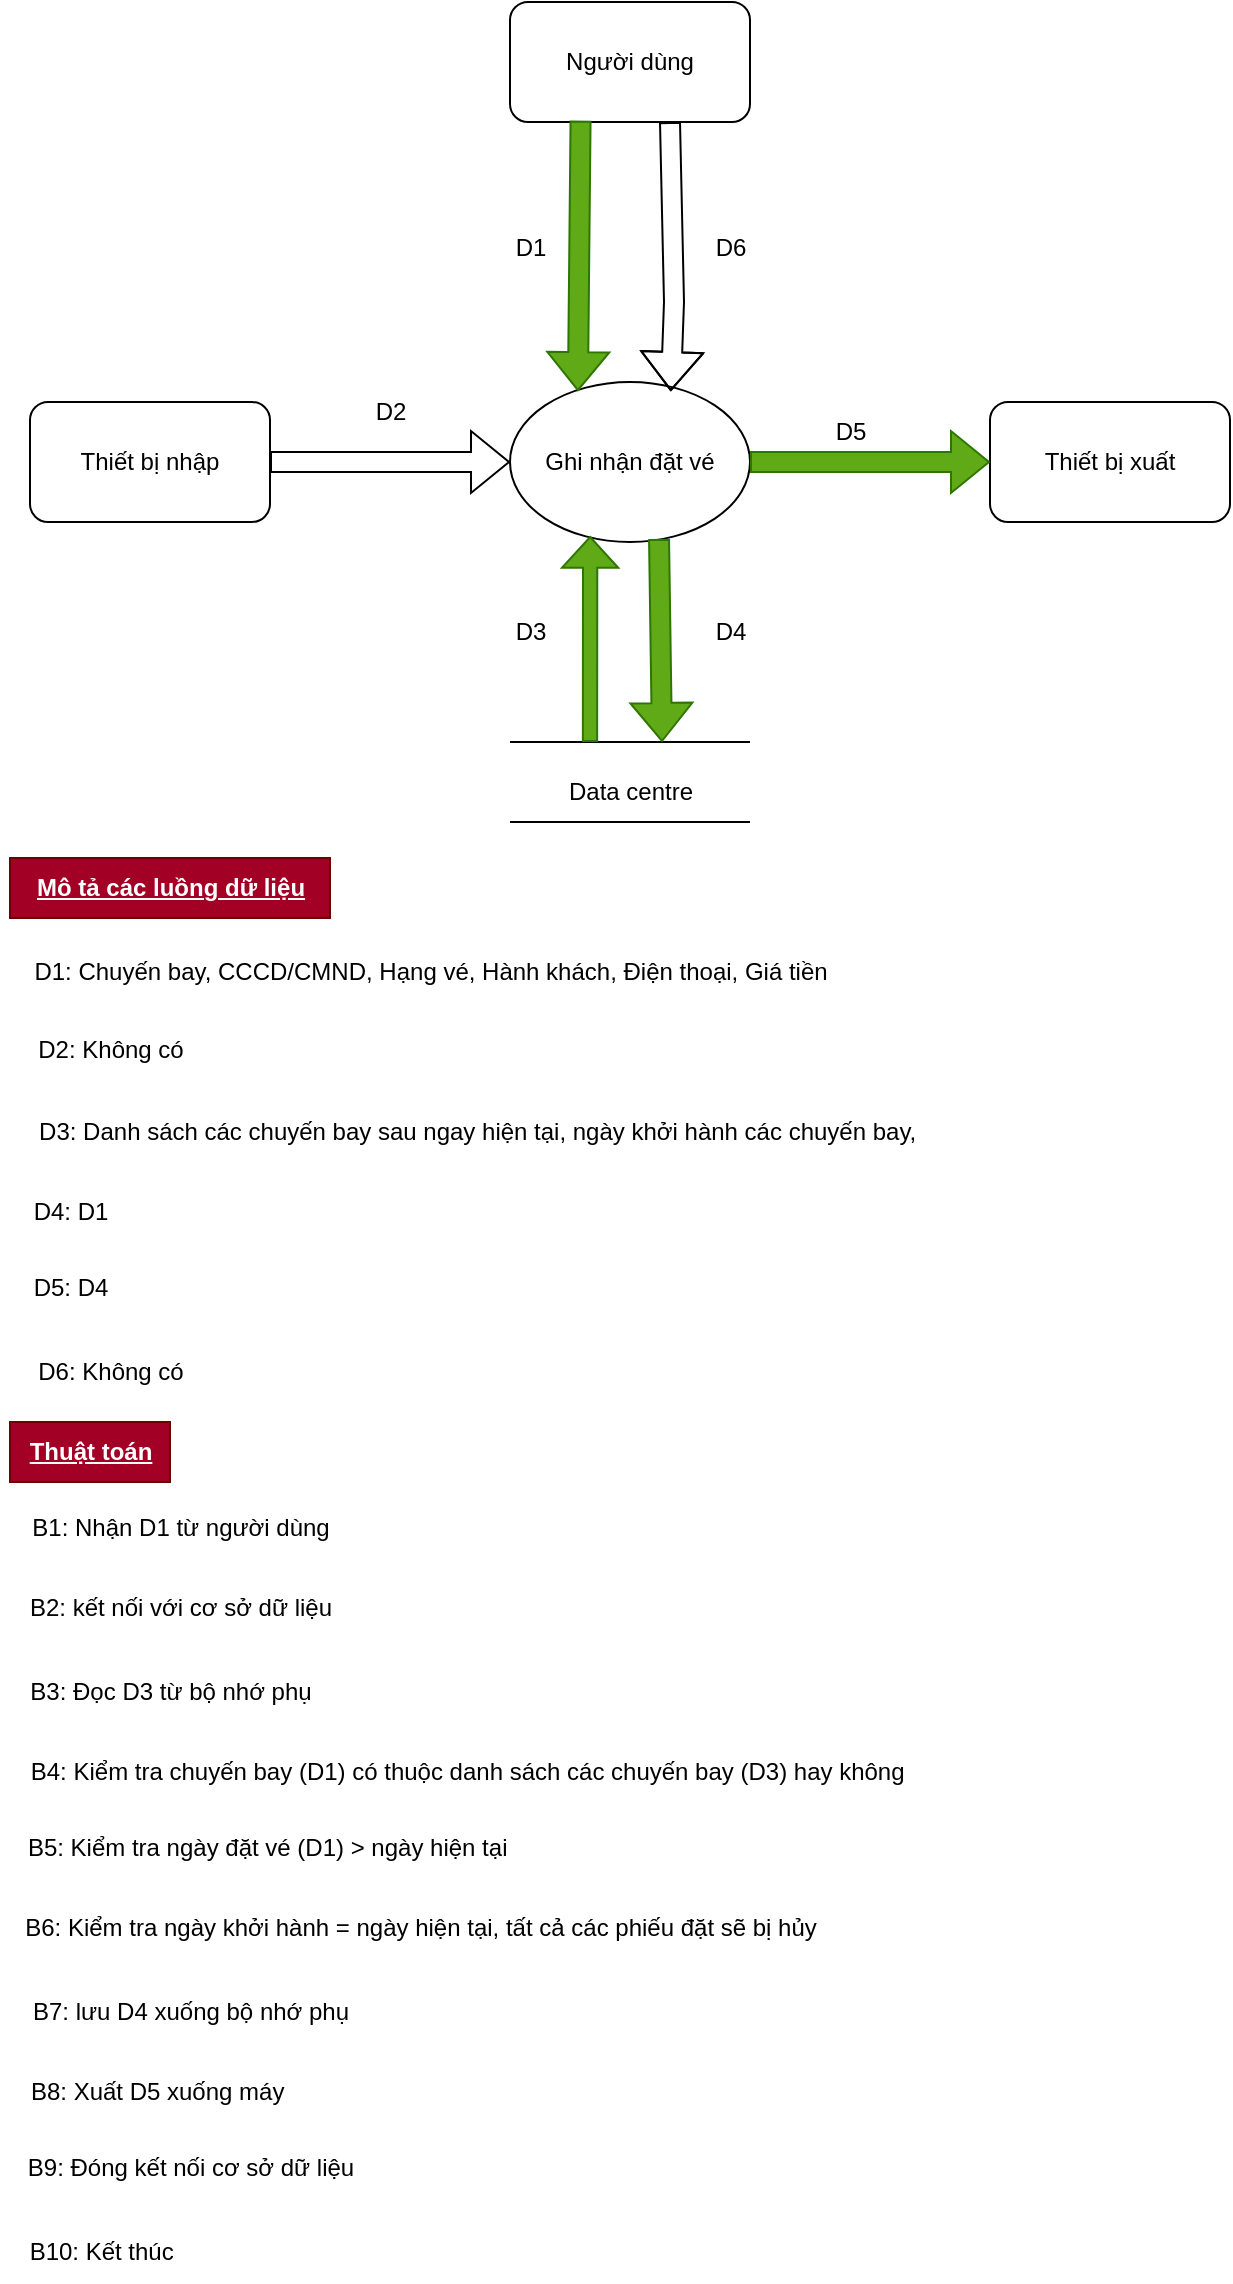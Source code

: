 <mxfile version="23.1.5" type="device">
  <diagram name="Page-1" id="ERcGBdOeoa0EKov4Dhyk">
    <mxGraphModel dx="1050" dy="621" grid="1" gridSize="10" guides="1" tooltips="1" connect="1" arrows="1" fold="1" page="1" pageScale="1" pageWidth="850" pageHeight="1100" math="0" shadow="0">
      <root>
        <mxCell id="0" />
        <mxCell id="1" parent="0" />
        <mxCell id="0HJ5qdZpC-n_4IhRVBek-1" value="Ghi nhận đặt vé" style="ellipse;whiteSpace=wrap;html=1;" parent="1" vertex="1">
          <mxGeometry x="360" y="260" width="120" height="80" as="geometry" />
        </mxCell>
        <mxCell id="0HJ5qdZpC-n_4IhRVBek-2" value="Người dùng" style="rounded=1;whiteSpace=wrap;html=1;" parent="1" vertex="1">
          <mxGeometry x="360" y="70" width="120" height="60" as="geometry" />
        </mxCell>
        <mxCell id="0HJ5qdZpC-n_4IhRVBek-3" value="Thiết bị nhập" style="rounded=1;whiteSpace=wrap;html=1;" parent="1" vertex="1">
          <mxGeometry x="120" y="270" width="120" height="60" as="geometry" />
        </mxCell>
        <mxCell id="0HJ5qdZpC-n_4IhRVBek-4" value="Thiết bị xuất" style="rounded=1;whiteSpace=wrap;html=1;" parent="1" vertex="1">
          <mxGeometry x="600" y="270" width="120" height="60" as="geometry" />
        </mxCell>
        <mxCell id="0HJ5qdZpC-n_4IhRVBek-6" value="" style="shape=flexArrow;endArrow=classic;html=1;rounded=0;exitX=0.294;exitY=0.989;exitDx=0;exitDy=0;entryX=0.283;entryY=0.057;entryDx=0;entryDy=0;entryPerimeter=0;exitPerimeter=0;fillColor=#60a917;strokeColor=#2D7600;" parent="1" source="0HJ5qdZpC-n_4IhRVBek-2" target="0HJ5qdZpC-n_4IhRVBek-1" edge="1">
          <mxGeometry width="50" height="50" relative="1" as="geometry">
            <mxPoint x="400" y="330" as="sourcePoint" />
            <mxPoint x="450" y="280" as="targetPoint" />
          </mxGeometry>
        </mxCell>
        <mxCell id="0HJ5qdZpC-n_4IhRVBek-7" value="" style="shape=flexArrow;endArrow=classic;html=1;rounded=0;entryX=0.67;entryY=0.057;entryDx=0;entryDy=0;entryPerimeter=0;" parent="1" target="0HJ5qdZpC-n_4IhRVBek-1" edge="1">
          <mxGeometry width="50" height="50" relative="1" as="geometry">
            <mxPoint x="440" y="130" as="sourcePoint" />
            <mxPoint x="450" y="280" as="targetPoint" />
            <Array as="points">
              <mxPoint x="442" y="220" />
            </Array>
          </mxGeometry>
        </mxCell>
        <mxCell id="0HJ5qdZpC-n_4IhRVBek-8" value="" style="shape=flexArrow;endArrow=classic;html=1;rounded=0;entryX=0;entryY=0.5;entryDx=0;entryDy=0;exitX=1;exitY=0.5;exitDx=0;exitDy=0;fillColor=#60a917;strokeColor=#2D7600;" parent="1" source="0HJ5qdZpC-n_4IhRVBek-1" target="0HJ5qdZpC-n_4IhRVBek-4" edge="1">
          <mxGeometry width="50" height="50" relative="1" as="geometry">
            <mxPoint x="320" y="360" as="sourcePoint" />
            <mxPoint x="370" y="310" as="targetPoint" />
          </mxGeometry>
        </mxCell>
        <mxCell id="0HJ5qdZpC-n_4IhRVBek-9" value="" style="shape=flexArrow;endArrow=classic;html=1;rounded=0;entryX=0;entryY=0.5;entryDx=0;entryDy=0;exitX=1;exitY=0.5;exitDx=0;exitDy=0;" parent="1" source="0HJ5qdZpC-n_4IhRVBek-3" target="0HJ5qdZpC-n_4IhRVBek-1" edge="1">
          <mxGeometry width="50" height="50" relative="1" as="geometry">
            <mxPoint x="320" y="360" as="sourcePoint" />
            <mxPoint x="370" y="310" as="targetPoint" />
          </mxGeometry>
        </mxCell>
        <mxCell id="0HJ5qdZpC-n_4IhRVBek-10" value="" style="endArrow=none;html=1;rounded=0;" parent="1" edge="1">
          <mxGeometry width="50" height="50" relative="1" as="geometry">
            <mxPoint x="360" y="440" as="sourcePoint" />
            <mxPoint x="480" y="440" as="targetPoint" />
          </mxGeometry>
        </mxCell>
        <mxCell id="0HJ5qdZpC-n_4IhRVBek-11" value="" style="endArrow=none;html=1;rounded=0;" parent="1" edge="1">
          <mxGeometry width="50" height="50" relative="1" as="geometry">
            <mxPoint x="360" y="480" as="sourcePoint" />
            <mxPoint x="480" y="480" as="targetPoint" />
          </mxGeometry>
        </mxCell>
        <mxCell id="0HJ5qdZpC-n_4IhRVBek-12" value="" style="shape=flexArrow;endArrow=classic;html=1;rounded=0;width=7.143;endSize=4.771;entryX=0.334;entryY=0.963;entryDx=0;entryDy=0;entryPerimeter=0;fillColor=#60a917;strokeColor=#2D7600;" parent="1" target="0HJ5qdZpC-n_4IhRVBek-1" edge="1">
          <mxGeometry width="50" height="50" relative="1" as="geometry">
            <mxPoint x="400" y="440" as="sourcePoint" />
            <mxPoint x="400" y="340" as="targetPoint" />
          </mxGeometry>
        </mxCell>
        <mxCell id="0HJ5qdZpC-n_4IhRVBek-13" value="" style="shape=flexArrow;endArrow=classic;html=1;rounded=0;exitX=0.621;exitY=0.981;exitDx=0;exitDy=0;exitPerimeter=0;fillColor=#60a917;strokeColor=#2D7600;" parent="1" source="0HJ5qdZpC-n_4IhRVBek-1" edge="1">
          <mxGeometry width="50" height="50" relative="1" as="geometry">
            <mxPoint x="436" y="341" as="sourcePoint" />
            <mxPoint x="436" y="440" as="targetPoint" />
          </mxGeometry>
        </mxCell>
        <mxCell id="0HJ5qdZpC-n_4IhRVBek-14" value="D1" style="text;html=1;align=center;verticalAlign=middle;resizable=0;points=[];autosize=1;strokeColor=none;fillColor=none;" parent="1" vertex="1">
          <mxGeometry x="350" y="178" width="40" height="30" as="geometry" />
        </mxCell>
        <mxCell id="0HJ5qdZpC-n_4IhRVBek-15" value="D6" style="text;html=1;align=center;verticalAlign=middle;resizable=0;points=[];autosize=1;strokeColor=none;fillColor=none;" parent="1" vertex="1">
          <mxGeometry x="450" y="178" width="40" height="30" as="geometry" />
        </mxCell>
        <mxCell id="0HJ5qdZpC-n_4IhRVBek-16" value="D5" style="text;html=1;align=center;verticalAlign=middle;resizable=0;points=[];autosize=1;strokeColor=none;fillColor=none;" parent="1" vertex="1">
          <mxGeometry x="510" y="270" width="40" height="30" as="geometry" />
        </mxCell>
        <mxCell id="0HJ5qdZpC-n_4IhRVBek-17" value="D4" style="text;html=1;align=center;verticalAlign=middle;resizable=0;points=[];autosize=1;strokeColor=none;fillColor=none;" parent="1" vertex="1">
          <mxGeometry x="450" y="370" width="40" height="30" as="geometry" />
        </mxCell>
        <mxCell id="0HJ5qdZpC-n_4IhRVBek-18" value="D3" style="text;html=1;align=center;verticalAlign=middle;resizable=0;points=[];autosize=1;strokeColor=none;fillColor=none;" parent="1" vertex="1">
          <mxGeometry x="350" y="370" width="40" height="30" as="geometry" />
        </mxCell>
        <mxCell id="0HJ5qdZpC-n_4IhRVBek-19" value="D2" style="text;html=1;align=center;verticalAlign=middle;resizable=0;points=[];autosize=1;strokeColor=none;fillColor=none;" parent="1" vertex="1">
          <mxGeometry x="280" y="260" width="40" height="30" as="geometry" />
        </mxCell>
        <mxCell id="0HJ5qdZpC-n_4IhRVBek-20" value="Data centre" style="text;html=1;align=center;verticalAlign=middle;resizable=0;points=[];autosize=1;strokeColor=none;fillColor=none;" parent="1" vertex="1">
          <mxGeometry x="375" y="450" width="90" height="30" as="geometry" />
        </mxCell>
        <mxCell id="0HJ5qdZpC-n_4IhRVBek-21" value="D1: Chuyến bay, CCCD/CMND, Hạng vé, Hành khách, Điện thoại, Giá tiền" style="text;html=1;align=center;verticalAlign=middle;resizable=0;points=[];autosize=1;strokeColor=none;fillColor=none;" parent="1" vertex="1">
          <mxGeometry x="110" y="540" width="420" height="30" as="geometry" />
        </mxCell>
        <mxCell id="0HJ5qdZpC-n_4IhRVBek-22" value="D2: Không có" style="text;html=1;align=center;verticalAlign=middle;resizable=0;points=[];autosize=1;strokeColor=none;fillColor=none;" parent="1" vertex="1">
          <mxGeometry x="110" y="579" width="100" height="30" as="geometry" />
        </mxCell>
        <mxCell id="0HJ5qdZpC-n_4IhRVBek-23" value="D3: Danh sách các chuyến bay sau ngay hiện tại, ngày khởi hành các chuyến bay,&amp;nbsp;" style="text;html=1;align=center;verticalAlign=middle;resizable=0;points=[];autosize=1;strokeColor=none;fillColor=none;" parent="1" vertex="1">
          <mxGeometry x="110" y="620" width="470" height="30" as="geometry" />
        </mxCell>
        <mxCell id="0HJ5qdZpC-n_4IhRVBek-24" value="D4: D1" style="text;html=1;align=center;verticalAlign=middle;resizable=0;points=[];autosize=1;strokeColor=none;fillColor=none;" parent="1" vertex="1">
          <mxGeometry x="110" y="660" width="60" height="30" as="geometry" />
        </mxCell>
        <mxCell id="0HJ5qdZpC-n_4IhRVBek-25" value="D5: D4" style="text;html=1;align=center;verticalAlign=middle;resizable=0;points=[];autosize=1;strokeColor=none;fillColor=none;" parent="1" vertex="1">
          <mxGeometry x="110" y="698" width="60" height="30" as="geometry" />
        </mxCell>
        <mxCell id="0HJ5qdZpC-n_4IhRVBek-26" value="D6: Không có" style="text;html=1;align=center;verticalAlign=middle;resizable=0;points=[];autosize=1;strokeColor=none;fillColor=none;" parent="1" vertex="1">
          <mxGeometry x="110" y="740" width="100" height="30" as="geometry" />
        </mxCell>
        <mxCell id="0HJ5qdZpC-n_4IhRVBek-27" value="&lt;b&gt;&lt;u&gt;Mô tả các luồng dữ liệu&lt;/u&gt;&lt;/b&gt;" style="text;html=1;align=center;verticalAlign=middle;resizable=0;points=[];autosize=1;strokeColor=#6F0000;fillColor=#a20025;fontColor=#ffffff;" parent="1" vertex="1">
          <mxGeometry x="110" y="498" width="160" height="30" as="geometry" />
        </mxCell>
        <mxCell id="0HJ5qdZpC-n_4IhRVBek-28" value="&lt;b&gt;&lt;u&gt;Thuật toán&lt;/u&gt;&lt;/b&gt;" style="text;html=1;align=center;verticalAlign=middle;resizable=0;points=[];autosize=1;strokeColor=#6F0000;fillColor=#a20025;fontColor=#ffffff;" parent="1" vertex="1">
          <mxGeometry x="110" y="780" width="80" height="30" as="geometry" />
        </mxCell>
        <mxCell id="0HJ5qdZpC-n_4IhRVBek-29" value="B1: Nhận D1 từ người dùng" style="text;html=1;align=center;verticalAlign=middle;resizable=0;points=[];autosize=1;strokeColor=none;fillColor=none;" parent="1" vertex="1">
          <mxGeometry x="110" y="818" width="170" height="30" as="geometry" />
        </mxCell>
        <mxCell id="0HJ5qdZpC-n_4IhRVBek-30" value="B2: kết nối với cơ sở dữ liệu" style="text;html=1;align=center;verticalAlign=middle;resizable=0;points=[];autosize=1;strokeColor=none;fillColor=none;" parent="1" vertex="1">
          <mxGeometry x="110" y="858" width="170" height="30" as="geometry" />
        </mxCell>
        <mxCell id="0HJ5qdZpC-n_4IhRVBek-31" value="B3: Đọc D3 từ bộ nhớ phụ" style="text;html=1;align=center;verticalAlign=middle;resizable=0;points=[];autosize=1;strokeColor=none;fillColor=none;" parent="1" vertex="1">
          <mxGeometry x="110" y="900" width="160" height="30" as="geometry" />
        </mxCell>
        <mxCell id="0HJ5qdZpC-n_4IhRVBek-32" value="B4: Kiểm tra chuyến bay (D1) có thuộc danh sách các chuyến bay (D3) hay không&amp;nbsp;" style="text;html=1;align=center;verticalAlign=middle;resizable=0;points=[];autosize=1;strokeColor=none;fillColor=none;" parent="1" vertex="1">
          <mxGeometry x="110" y="940" width="460" height="30" as="geometry" />
        </mxCell>
        <mxCell id="0HJ5qdZpC-n_4IhRVBek-33" value="B5: Kiểm tra ngày đặt vé (D1) &amp;gt; ngày hiện tại&amp;nbsp;" style="text;html=1;align=center;verticalAlign=middle;resizable=0;points=[];autosize=1;strokeColor=none;fillColor=none;" parent="1" vertex="1">
          <mxGeometry x="105" y="978" width="270" height="30" as="geometry" />
        </mxCell>
        <mxCell id="0HJ5qdZpC-n_4IhRVBek-34" value="B6: Kiểm tra ngày khởi hành = ngày hiện tại, tất cả các phiếu đặt sẽ bị hủy" style="text;html=1;align=center;verticalAlign=middle;resizable=0;points=[];autosize=1;strokeColor=none;fillColor=none;" parent="1" vertex="1">
          <mxGeometry x="105" y="1018" width="420" height="30" as="geometry" />
        </mxCell>
        <mxCell id="0HJ5qdZpC-n_4IhRVBek-35" value="B7: lưu D4 xuống bộ nhớ phụ" style="text;html=1;align=center;verticalAlign=middle;resizable=0;points=[];autosize=1;strokeColor=none;fillColor=none;" parent="1" vertex="1">
          <mxGeometry x="110" y="1060" width="180" height="30" as="geometry" />
        </mxCell>
        <mxCell id="0HJ5qdZpC-n_4IhRVBek-36" value="B8: Xuất D5 xuống máy&amp;nbsp;" style="text;html=1;align=center;verticalAlign=middle;resizable=0;points=[];autosize=1;strokeColor=none;fillColor=none;" parent="1" vertex="1">
          <mxGeometry x="110" y="1100" width="150" height="30" as="geometry" />
        </mxCell>
        <mxCell id="0HJ5qdZpC-n_4IhRVBek-37" value="B9: Đóng kết nối cơ sở dữ liệu" style="text;html=1;align=center;verticalAlign=middle;resizable=0;points=[];autosize=1;strokeColor=none;fillColor=none;" parent="1" vertex="1">
          <mxGeometry x="105" y="1138" width="190" height="30" as="geometry" />
        </mxCell>
        <mxCell id="0HJ5qdZpC-n_4IhRVBek-38" value="B10: Kết thúc&amp;nbsp;" style="text;html=1;align=center;verticalAlign=middle;resizable=0;points=[];autosize=1;strokeColor=none;fillColor=none;" parent="1" vertex="1">
          <mxGeometry x="107" y="1180" width="100" height="30" as="geometry" />
        </mxCell>
      </root>
    </mxGraphModel>
  </diagram>
</mxfile>
